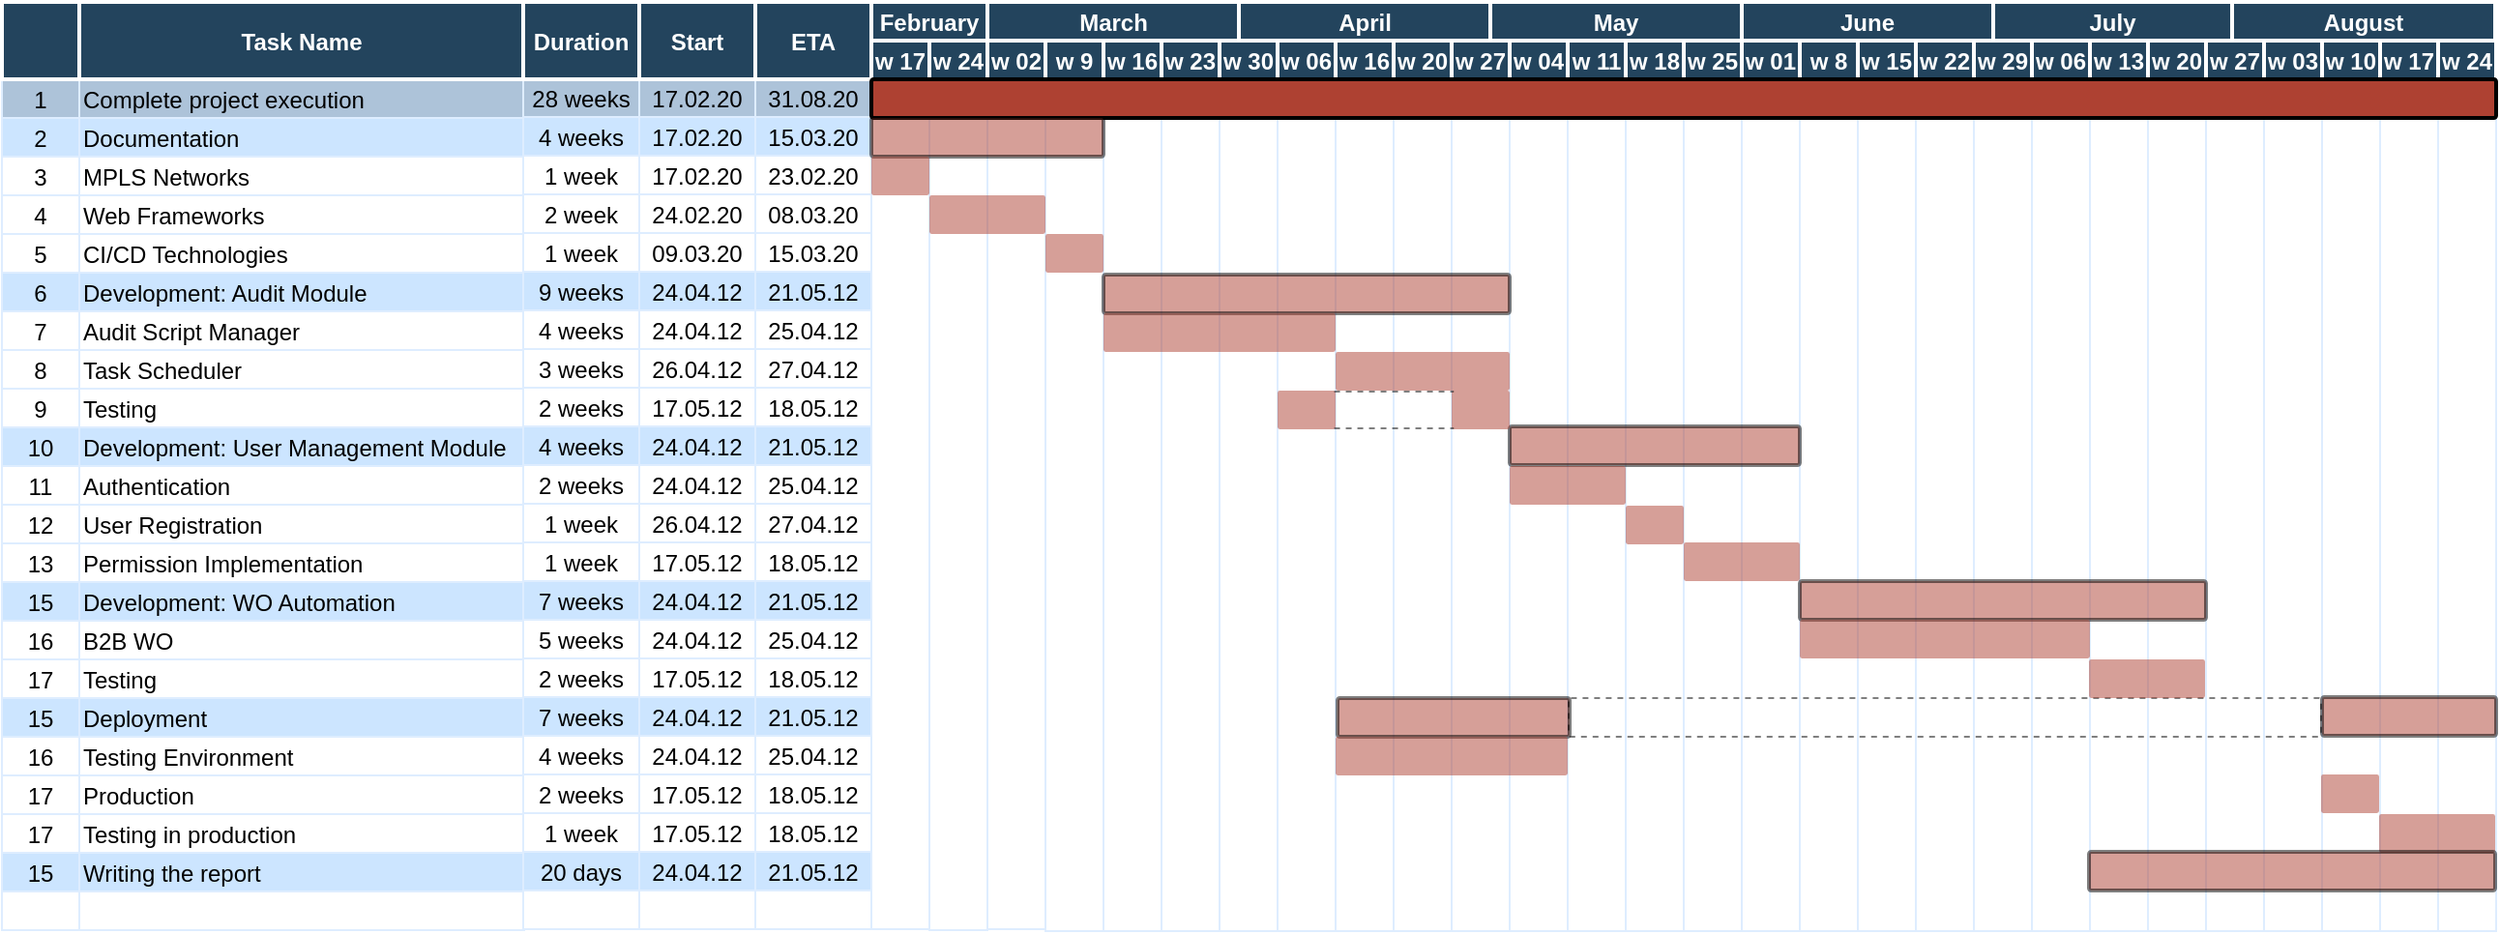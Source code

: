 <mxfile version="13.6.9" type="github">
  <diagram name="Page-1" id="8378b5f6-a2b2-b727-a746-972ab9d02e00">
    <mxGraphModel dx="2966" dy="1426" grid="1" gridSize="10" guides="1" tooltips="1" connect="0" arrows="1" fold="1" page="1" pageScale="1.5" pageWidth="1169" pageHeight="827" background="#ffffff" math="0" shadow="0">
      <root>
        <mxCell id="0" />
        <mxCell id="1" parent="0" />
        <mxCell id="rddespz064YGn290ZFb--286" value="" style="strokeColor=#DEEDFF" vertex="1" parent="1">
          <mxGeometry x="686.5" y="379" width="30" height="440.5" as="geometry" />
        </mxCell>
        <mxCell id="rddespz064YGn290ZFb--289" value="February" style="fillColor=#23445D;strokeColor=#FFFFFF;strokeWidth=2;fontColor=#FFFFFF;fontStyle=1" vertex="1" parent="1">
          <mxGeometry x="686.5" y="340" width="60" height="20" as="geometry" />
        </mxCell>
        <mxCell id="rddespz064YGn290ZFb--292" value="w 17" style="fillColor=#23445D;strokeColor=#FFFFFF;strokeWidth=2;fontColor=#FFFFFF;fontStyle=1" vertex="1" parent="1">
          <mxGeometry x="686.5" y="360" width="30" height="20" as="geometry" />
        </mxCell>
        <mxCell id="rddespz064YGn290ZFb--301" value="" style="strokeColor=#DEEDFF" vertex="1" parent="1">
          <mxGeometry x="716.5" y="379.5" width="30" height="440.5" as="geometry" />
        </mxCell>
        <mxCell id="rddespz064YGn290ZFb--302" value="w 24" style="fillColor=#23445D;strokeColor=#FFFFFF;strokeWidth=2;fontColor=#FFFFFF;fontStyle=1" vertex="1" parent="1">
          <mxGeometry x="716.5" y="360" width="30" height="20" as="geometry" />
        </mxCell>
        <mxCell id="rddespz064YGn290ZFb--303" value="" style="strokeColor=#DEEDFF" vertex="1" parent="1">
          <mxGeometry x="746.5" y="379.0" width="30" height="440.5" as="geometry" />
        </mxCell>
        <mxCell id="rddespz064YGn290ZFb--304" value="" style="strokeColor=#DEEDFF" vertex="1" parent="1">
          <mxGeometry x="776.5" y="380.0" width="30" height="440.5" as="geometry" />
        </mxCell>
        <mxCell id="rddespz064YGn290ZFb--305" value="" style="strokeColor=#DEEDFF" vertex="1" parent="1">
          <mxGeometry x="806.5" y="380.0" width="30" height="440.5" as="geometry" />
        </mxCell>
        <mxCell id="rddespz064YGn290ZFb--307" value="March" style="fillColor=#23445D;strokeColor=#FFFFFF;strokeWidth=2;fontColor=#FFFFFF;fontStyle=1" vertex="1" parent="1">
          <mxGeometry x="746.5" y="340" width="130.5" height="20" as="geometry" />
        </mxCell>
        <mxCell id="rddespz064YGn290ZFb--308" value="w 02" style="fillColor=#23445D;strokeColor=#FFFFFF;strokeWidth=2;fontColor=#FFFFFF;fontStyle=1" vertex="1" parent="1">
          <mxGeometry x="746.5" y="360.0" width="30" height="20" as="geometry" />
        </mxCell>
        <mxCell id="rddespz064YGn290ZFb--309" value="w 9" style="fillColor=#23445D;strokeColor=#FFFFFF;strokeWidth=2;fontColor=#FFFFFF;fontStyle=1" vertex="1" parent="1">
          <mxGeometry x="776.5" y="360.0" width="30" height="20" as="geometry" />
        </mxCell>
        <mxCell id="rddespz064YGn290ZFb--310" value="w 16" style="fillColor=#23445D;strokeColor=#FFFFFF;strokeWidth=2;fontColor=#FFFFFF;fontStyle=1" vertex="1" parent="1">
          <mxGeometry x="806.5" y="360.0" width="30" height="20" as="geometry" />
        </mxCell>
        <mxCell id="rddespz064YGn290ZFb--312" value="" style="strokeColor=#DEEDFF" vertex="1" parent="1">
          <mxGeometry x="836.5" y="380.0" width="30" height="440.5" as="geometry" />
        </mxCell>
        <mxCell id="rddespz064YGn290ZFb--313" value="w 23" style="fillColor=#23445D;strokeColor=#FFFFFF;strokeWidth=2;fontColor=#FFFFFF;fontStyle=1" vertex="1" parent="1">
          <mxGeometry x="836.5" y="360.0" width="30" height="20" as="geometry" />
        </mxCell>
        <mxCell id="rddespz064YGn290ZFb--314" value="" style="strokeColor=#DEEDFF" vertex="1" parent="1">
          <mxGeometry x="896.5" y="380.0" width="30" height="440.5" as="geometry" />
        </mxCell>
        <mxCell id="rddespz064YGn290ZFb--315" value="" style="strokeColor=#DEEDFF" vertex="1" parent="1">
          <mxGeometry x="926.5" y="380.0" width="30" height="440.5" as="geometry" />
        </mxCell>
        <mxCell id="rddespz064YGn290ZFb--316" value="" style="strokeColor=#DEEDFF" vertex="1" parent="1">
          <mxGeometry x="956.5" y="380.0" width="30" height="440.5" as="geometry" />
        </mxCell>
        <mxCell id="rddespz064YGn290ZFb--318" value="April" style="fillColor=#23445D;strokeColor=#FFFFFF;strokeWidth=2;fontColor=#FFFFFF;fontStyle=1" vertex="1" parent="1">
          <mxGeometry x="876.5" y="340" width="130.5" height="20" as="geometry" />
        </mxCell>
        <mxCell id="rddespz064YGn290ZFb--319" value="w 06" style="fillColor=#23445D;strokeColor=#FFFFFF;strokeWidth=2;fontColor=#FFFFFF;fontStyle=1" vertex="1" parent="1">
          <mxGeometry x="896.5" y="360" width="30" height="20" as="geometry" />
        </mxCell>
        <mxCell id="rddespz064YGn290ZFb--320" value="w 16" style="fillColor=#23445D;strokeColor=#FFFFFF;strokeWidth=2;fontColor=#FFFFFF;fontStyle=1" vertex="1" parent="1">
          <mxGeometry x="926.5" y="360" width="30" height="20" as="geometry" />
        </mxCell>
        <mxCell id="rddespz064YGn290ZFb--321" value="w 20" style="fillColor=#23445D;strokeColor=#FFFFFF;strokeWidth=2;fontColor=#FFFFFF;fontStyle=1" vertex="1" parent="1">
          <mxGeometry x="956.5" y="360" width="30" height="20" as="geometry" />
        </mxCell>
        <mxCell id="rddespz064YGn290ZFb--323" value="" style="strokeColor=#DEEDFF" vertex="1" parent="1">
          <mxGeometry x="986.5" y="380.0" width="30" height="440.5" as="geometry" />
        </mxCell>
        <mxCell id="rddespz064YGn290ZFb--324" value="w 27" style="fillColor=#23445D;strokeColor=#FFFFFF;strokeWidth=2;fontColor=#FFFFFF;fontStyle=1" vertex="1" parent="1">
          <mxGeometry x="986.5" y="360" width="30" height="20" as="geometry" />
        </mxCell>
        <mxCell id="rddespz064YGn290ZFb--325" value="" style="strokeColor=#DEEDFF" vertex="1" parent="1">
          <mxGeometry x="1016.5" y="380.0" width="30" height="440.5" as="geometry" />
        </mxCell>
        <mxCell id="rddespz064YGn290ZFb--326" value="" style="strokeColor=#DEEDFF" vertex="1" parent="1">
          <mxGeometry x="1046.5" y="380.0" width="30" height="440.5" as="geometry" />
        </mxCell>
        <mxCell id="rddespz064YGn290ZFb--327" value="" style="strokeColor=#DEEDFF" vertex="1" parent="1">
          <mxGeometry x="1076.5" y="380.0" width="30" height="440.5" as="geometry" />
        </mxCell>
        <mxCell id="rddespz064YGn290ZFb--329" value="May" style="fillColor=#23445D;strokeColor=#FFFFFF;strokeWidth=2;fontColor=#FFFFFF;fontStyle=1" vertex="1" parent="1">
          <mxGeometry x="1006.5" y="340" width="130" height="20" as="geometry" />
        </mxCell>
        <mxCell id="rddespz064YGn290ZFb--330" value="w 04" style="fillColor=#23445D;strokeColor=#FFFFFF;strokeWidth=2;fontColor=#FFFFFF;fontStyle=1" vertex="1" parent="1">
          <mxGeometry x="1016.5" y="360" width="30" height="20" as="geometry" />
        </mxCell>
        <mxCell id="rddespz064YGn290ZFb--331" value="w 11" style="fillColor=#23445D;strokeColor=#FFFFFF;strokeWidth=2;fontColor=#FFFFFF;fontStyle=1" vertex="1" parent="1">
          <mxGeometry x="1046.5" y="360" width="30" height="20" as="geometry" />
        </mxCell>
        <mxCell id="rddespz064YGn290ZFb--332" value="w 18" style="fillColor=#23445D;strokeColor=#FFFFFF;strokeWidth=2;fontColor=#FFFFFF;fontStyle=1" vertex="1" parent="1">
          <mxGeometry x="1076.5" y="360" width="30" height="20" as="geometry" />
        </mxCell>
        <mxCell id="rddespz064YGn290ZFb--334" value="" style="strokeColor=#DEEDFF" vertex="1" parent="1">
          <mxGeometry x="1106.5" y="380.0" width="30" height="440.5" as="geometry" />
        </mxCell>
        <mxCell id="rddespz064YGn290ZFb--335" value="w 25" style="fillColor=#23445D;strokeColor=#FFFFFF;strokeWidth=2;fontColor=#FFFFFF;fontStyle=1" vertex="1" parent="1">
          <mxGeometry x="1106.5" y="360" width="30" height="20" as="geometry" />
        </mxCell>
        <mxCell id="rddespz064YGn290ZFb--336" value="" style="strokeColor=#DEEDFF" vertex="1" parent="1">
          <mxGeometry x="1136.5" y="380.0" width="30" height="440.5" as="geometry" />
        </mxCell>
        <mxCell id="rddespz064YGn290ZFb--337" value="" style="strokeColor=#DEEDFF" vertex="1" parent="1">
          <mxGeometry x="1166.5" y="380.0" width="30" height="440.5" as="geometry" />
        </mxCell>
        <mxCell id="rddespz064YGn290ZFb--338" value="" style="strokeColor=#DEEDFF" vertex="1" parent="1">
          <mxGeometry x="1196.5" y="380.0" width="30" height="440.5" as="geometry" />
        </mxCell>
        <mxCell id="rddespz064YGn290ZFb--340" value="June" style="fillColor=#23445D;strokeColor=#FFFFFF;strokeWidth=2;fontColor=#FFFFFF;fontStyle=1" vertex="1" parent="1">
          <mxGeometry x="1136.5" y="340" width="130" height="20" as="geometry" />
        </mxCell>
        <mxCell id="rddespz064YGn290ZFb--341" value="w 01" style="fillColor=#23445D;strokeColor=#FFFFFF;strokeWidth=2;fontColor=#FFFFFF;fontStyle=1" vertex="1" parent="1">
          <mxGeometry x="1136.5" y="360" width="30" height="20" as="geometry" />
        </mxCell>
        <mxCell id="rddespz064YGn290ZFb--342" value="w 8" style="fillColor=#23445D;strokeColor=#FFFFFF;strokeWidth=2;fontColor=#FFFFFF;fontStyle=1" vertex="1" parent="1">
          <mxGeometry x="1166.5" y="360" width="30" height="20" as="geometry" />
        </mxCell>
        <mxCell id="rddespz064YGn290ZFb--343" value="w 15" style="fillColor=#23445D;strokeColor=#FFFFFF;strokeWidth=2;fontColor=#FFFFFF;fontStyle=1" vertex="1" parent="1">
          <mxGeometry x="1196.5" y="360" width="30" height="20" as="geometry" />
        </mxCell>
        <mxCell id="rddespz064YGn290ZFb--345" value="" style="strokeColor=#DEEDFF" vertex="1" parent="1">
          <mxGeometry x="1226.5" y="380.0" width="30" height="440.5" as="geometry" />
        </mxCell>
        <mxCell id="rddespz064YGn290ZFb--346" value="w 22" style="fillColor=#23445D;strokeColor=#FFFFFF;strokeWidth=2;fontColor=#FFFFFF;fontStyle=1" vertex="1" parent="1">
          <mxGeometry x="1226.5" y="360" width="30" height="20" as="geometry" />
        </mxCell>
        <mxCell id="rddespz064YGn290ZFb--347" value="" style="strokeColor=#DEEDFF" vertex="1" parent="1">
          <mxGeometry x="1286.5" y="380.0" width="30" height="440.5" as="geometry" />
        </mxCell>
        <mxCell id="rddespz064YGn290ZFb--348" value="" style="strokeColor=#DEEDFF" vertex="1" parent="1">
          <mxGeometry x="1316.5" y="380.0" width="30" height="440.5" as="geometry" />
        </mxCell>
        <mxCell id="rddespz064YGn290ZFb--349" value="" style="strokeColor=#DEEDFF" vertex="1" parent="1">
          <mxGeometry x="1346.5" y="380.0" width="30" height="440.5" as="geometry" />
        </mxCell>
        <mxCell id="rddespz064YGn290ZFb--351" value="July" style="fillColor=#23445D;strokeColor=#FFFFFF;strokeWidth=2;fontColor=#FFFFFF;fontStyle=1" vertex="1" parent="1">
          <mxGeometry x="1266.5" y="340" width="123.5" height="20" as="geometry" />
        </mxCell>
        <mxCell id="rddespz064YGn290ZFb--352" value="w 06" style="fillColor=#23445D;strokeColor=#FFFFFF;strokeWidth=2;fontColor=#FFFFFF;fontStyle=1" vertex="1" parent="1">
          <mxGeometry x="1286.5" y="360" width="30" height="20" as="geometry" />
        </mxCell>
        <mxCell id="rddespz064YGn290ZFb--353" value="w 13" style="fillColor=#23445D;strokeColor=#FFFFFF;strokeWidth=2;fontColor=#FFFFFF;fontStyle=1" vertex="1" parent="1">
          <mxGeometry x="1316.5" y="360" width="30" height="20" as="geometry" />
        </mxCell>
        <mxCell id="rddespz064YGn290ZFb--354" value="w 20" style="fillColor=#23445D;strokeColor=#FFFFFF;strokeWidth=2;fontColor=#FFFFFF;fontStyle=1" vertex="1" parent="1">
          <mxGeometry x="1346.5" y="360" width="30" height="20" as="geometry" />
        </mxCell>
        <mxCell id="rddespz064YGn290ZFb--356" value="" style="strokeColor=#DEEDFF" vertex="1" parent="1">
          <mxGeometry x="1376.5" y="380.0" width="30" height="440.5" as="geometry" />
        </mxCell>
        <mxCell id="rddespz064YGn290ZFb--357" value="w 27" style="fillColor=#23445D;strokeColor=#FFFFFF;strokeWidth=2;fontColor=#FFFFFF;fontStyle=1" vertex="1" parent="1">
          <mxGeometry x="1376.5" y="360" width="30" height="20" as="geometry" />
        </mxCell>
        <mxCell id="rddespz064YGn290ZFb--360" value="" style="strokeColor=#DEEDFF" vertex="1" parent="1">
          <mxGeometry x="1406.5" y="380.0" width="30" height="440.5" as="geometry" />
        </mxCell>
        <mxCell id="rddespz064YGn290ZFb--361" value="" style="strokeColor=#DEEDFF" vertex="1" parent="1">
          <mxGeometry x="1436.5" y="380.0" width="30" height="440.5" as="geometry" />
        </mxCell>
        <mxCell id="rddespz064YGn290ZFb--362" value="" style="strokeColor=#DEEDFF" vertex="1" parent="1">
          <mxGeometry x="1466.5" y="380.0" width="30" height="440.5" as="geometry" />
        </mxCell>
        <mxCell id="rddespz064YGn290ZFb--364" value="August" style="fillColor=#23445D;strokeColor=#FFFFFF;strokeWidth=2;fontColor=#FFFFFF;fontStyle=1" vertex="1" parent="1">
          <mxGeometry x="1390" y="340" width="136" height="20" as="geometry" />
        </mxCell>
        <mxCell id="rddespz064YGn290ZFb--365" value="w 03" style="fillColor=#23445D;strokeColor=#FFFFFF;strokeWidth=2;fontColor=#FFFFFF;fontStyle=1" vertex="1" parent="1">
          <mxGeometry x="1406.5" y="360.0" width="30" height="20" as="geometry" />
        </mxCell>
        <mxCell id="rddespz064YGn290ZFb--366" value="w 10" style="fillColor=#23445D;strokeColor=#FFFFFF;strokeWidth=2;fontColor=#FFFFFF;fontStyle=1" vertex="1" parent="1">
          <mxGeometry x="1436.5" y="360.0" width="30" height="20" as="geometry" />
        </mxCell>
        <mxCell id="rddespz064YGn290ZFb--367" value="w 17" style="fillColor=#23445D;strokeColor=#FFFFFF;strokeWidth=2;fontColor=#FFFFFF;fontStyle=1" vertex="1" parent="1">
          <mxGeometry x="1466.5" y="360.0" width="30" height="20" as="geometry" />
        </mxCell>
        <mxCell id="rddespz064YGn290ZFb--369" value="" style="strokeColor=#DEEDFF" vertex="1" parent="1">
          <mxGeometry x="1496.5" y="380.0" width="30" height="440.5" as="geometry" />
        </mxCell>
        <mxCell id="rddespz064YGn290ZFb--370" value="w 24" style="fillColor=#23445D;strokeColor=#FFFFFF;strokeWidth=2;fontColor=#FFFFFF;fontStyle=1" vertex="1" parent="1">
          <mxGeometry x="1496.5" y="360.0" width="30" height="20" as="geometry" />
        </mxCell>
        <mxCell id="rddespz064YGn290ZFb--371" value="" style="strokeColor=#DEEDFF" vertex="1" parent="1">
          <mxGeometry x="1256.5" y="380.0" width="30" height="440.5" as="geometry" />
        </mxCell>
        <mxCell id="rddespz064YGn290ZFb--372" value="w 29" style="fillColor=#23445D;strokeColor=#FFFFFF;strokeWidth=2;fontColor=#FFFFFF;fontStyle=1" vertex="1" parent="1">
          <mxGeometry x="1256.5" y="360" width="30" height="20" as="geometry" />
        </mxCell>
        <mxCell id="rddespz064YGn290ZFb--383" value="" style="strokeColor=#DEEDFF" vertex="1" parent="1">
          <mxGeometry x="866.5" y="380.0" width="30" height="440.5" as="geometry" />
        </mxCell>
        <mxCell id="rddespz064YGn290ZFb--384" value="w 30" style="fillColor=#23445D;strokeColor=#FFFFFF;strokeWidth=2;fontColor=#FFFFFF;fontStyle=1" vertex="1" parent="1">
          <mxGeometry x="866.5" y="360" width="30" height="20" as="geometry" />
        </mxCell>
        <mxCell id="rddespz064YGn290ZFb--662" value="1" style="strokeColor=#DEEDFF;fillColor=#ADC3D9" vertex="1" parent="1">
          <mxGeometry x="237" y="380" width="40" height="20" as="geometry" />
        </mxCell>
        <mxCell id="rddespz064YGn290ZFb--663" value="Complete project execution" style="align=left;strokeColor=#DEEDFF;fillColor=#ADC3D9" vertex="1" parent="1">
          <mxGeometry x="277" y="380" width="230" height="20" as="geometry" />
        </mxCell>
        <mxCell id="rddespz064YGn290ZFb--664" value="28 weeks" style="strokeColor=#DEEDFF;fillColor=#ADC3D9" vertex="1" parent="1">
          <mxGeometry x="506.5" y="379.5" width="60" height="20" as="geometry" />
        </mxCell>
        <mxCell id="rddespz064YGn290ZFb--665" value="17.02.20" style="strokeColor=#DEEDFF;fillColor=#ADC3D9" vertex="1" parent="1">
          <mxGeometry x="566.5" y="379.5" width="60" height="20" as="geometry" />
        </mxCell>
        <mxCell id="rddespz064YGn290ZFb--666" value="31.08.20" style="strokeColor=#DEEDFF;fillColor=#ADC3D9" vertex="1" parent="1">
          <mxGeometry x="626.5" y="379.5" width="60" height="20" as="geometry" />
        </mxCell>
        <mxCell id="rddespz064YGn290ZFb--667" value="2" style="strokeColor=#DEEDFF;fillColor=#CCE5FF" vertex="1" parent="1">
          <mxGeometry x="237.0" y="400" width="40" height="20" as="geometry" />
        </mxCell>
        <mxCell id="rddespz064YGn290ZFb--668" value="Documentation" style="align=left;strokeColor=#DEEDFF;fillColor=#CCE5FF" vertex="1" parent="1">
          <mxGeometry x="277.0" y="400" width="230" height="20" as="geometry" />
        </mxCell>
        <mxCell id="rddespz064YGn290ZFb--669" value="4 weeks" style="strokeColor=#DEEDFF;fillColor=#CCE5FF" vertex="1" parent="1">
          <mxGeometry x="506.5" y="399.5" width="60" height="20" as="geometry" />
        </mxCell>
        <mxCell id="rddespz064YGn290ZFb--670" value="17.02.20" style="strokeColor=#DEEDFF;fillColor=#CCE5FF" vertex="1" parent="1">
          <mxGeometry x="566.5" y="399.5" width="60" height="20" as="geometry" />
        </mxCell>
        <mxCell id="rddespz064YGn290ZFb--671" value="15.03.20" style="strokeColor=#DEEDFF;fillColor=#CCE5FF" vertex="1" parent="1">
          <mxGeometry x="626.5" y="399.5" width="60" height="20" as="geometry" />
        </mxCell>
        <mxCell id="rddespz064YGn290ZFb--672" value="3" style="strokeColor=#DEEDFF" vertex="1" parent="1">
          <mxGeometry x="237.0" y="420.0" width="40" height="20" as="geometry" />
        </mxCell>
        <mxCell id="rddespz064YGn290ZFb--673" value="MPLS Networks" style="align=left;strokeColor=#DEEDFF" vertex="1" parent="1">
          <mxGeometry x="277.0" y="420.0" width="230" height="20.0" as="geometry" />
        </mxCell>
        <mxCell id="rddespz064YGn290ZFb--674" value="1 week" style="strokeColor=#DEEDFF" vertex="1" parent="1">
          <mxGeometry x="506.5" y="419.5" width="60" height="20" as="geometry" />
        </mxCell>
        <mxCell id="rddespz064YGn290ZFb--675" value="17.02.20" style="strokeColor=#DEEDFF" vertex="1" parent="1">
          <mxGeometry x="566.5" y="419.5" width="60" height="20" as="geometry" />
        </mxCell>
        <mxCell id="rddespz064YGn290ZFb--676" value="23.02.20" style="strokeColor=#DEEDFF" vertex="1" parent="1">
          <mxGeometry x="626.5" y="419.5" width="60" height="20" as="geometry" />
        </mxCell>
        <mxCell id="rddespz064YGn290ZFb--677" value="4" style="strokeColor=#DEEDFF" vertex="1" parent="1">
          <mxGeometry x="237" y="440.0" width="40" height="20" as="geometry" />
        </mxCell>
        <mxCell id="rddespz064YGn290ZFb--678" value="Web Frameworks" style="align=left;strokeColor=#DEEDFF" vertex="1" parent="1">
          <mxGeometry x="277" y="440.0" width="230" height="20" as="geometry" />
        </mxCell>
        <mxCell id="rddespz064YGn290ZFb--679" value="2 week" style="strokeColor=#DEEDFF" vertex="1" parent="1">
          <mxGeometry x="506.5" y="439.5" width="60" height="20" as="geometry" />
        </mxCell>
        <mxCell id="rddespz064YGn290ZFb--680" value="24.02.20" style="strokeColor=#DEEDFF" vertex="1" parent="1">
          <mxGeometry x="566.5" y="439.5" width="60" height="20" as="geometry" />
        </mxCell>
        <mxCell id="rddespz064YGn290ZFb--681" value="08.03.20" style="strokeColor=#DEEDFF" vertex="1" parent="1">
          <mxGeometry x="626.5" y="439.5" width="60" height="20" as="geometry" />
        </mxCell>
        <mxCell id="rddespz064YGn290ZFb--682" value="5" style="strokeColor=#DEEDFF" vertex="1" parent="1">
          <mxGeometry x="237.0" y="460.0" width="40" height="20" as="geometry" />
        </mxCell>
        <mxCell id="rddespz064YGn290ZFb--683" value="CI/CD Technologies" style="align=left;strokeColor=#DEEDFF" vertex="1" parent="1">
          <mxGeometry x="277.0" y="460.0" width="230" height="20" as="geometry" />
        </mxCell>
        <mxCell id="rddespz064YGn290ZFb--684" value="1 week" style="strokeColor=#DEEDFF" vertex="1" parent="1">
          <mxGeometry x="506.5" y="459.5" width="60" height="20" as="geometry" />
        </mxCell>
        <mxCell id="rddespz064YGn290ZFb--685" value="09.03.20" style="strokeColor=#DEEDFF" vertex="1" parent="1">
          <mxGeometry x="566.5" y="459.5" width="60" height="20" as="geometry" />
        </mxCell>
        <mxCell id="rddespz064YGn290ZFb--686" value="15.03.20" style="strokeColor=#DEEDFF" vertex="1" parent="1">
          <mxGeometry x="626.5" y="459.5" width="60" height="20" as="geometry" />
        </mxCell>
        <mxCell id="rddespz064YGn290ZFb--792" value="Task Name" style="fillColor=#23445D;strokeColor=#FFFFFF;strokeWidth=2;fontColor=#FFFFFF;fontStyle=1" vertex="1" parent="1">
          <mxGeometry x="277" y="340" width="230" height="40" as="geometry" />
        </mxCell>
        <mxCell id="rddespz064YGn290ZFb--793" value="" style="fillColor=#23445D;strokeColor=#FFFFFF;strokeWidth=2;fontColor=#FFFFFF;fontStyle=1" vertex="1" parent="1">
          <mxGeometry x="237" y="340" width="40" height="40" as="geometry" />
        </mxCell>
        <mxCell id="rddespz064YGn290ZFb--794" value="Duration" style="fillColor=#23445D;strokeColor=#FFFFFF;strokeWidth=2;fontColor=#FFFFFF;fontStyle=1" vertex="1" parent="1">
          <mxGeometry x="506.5" y="340" width="60" height="40.0" as="geometry" />
        </mxCell>
        <mxCell id="rddespz064YGn290ZFb--795" value="Start" style="fillColor=#23445D;strokeColor=#FFFFFF;strokeWidth=2;fontColor=#FFFFFF;fontStyle=1" vertex="1" parent="1">
          <mxGeometry x="566.5" y="340" width="60" height="40.0" as="geometry" />
        </mxCell>
        <mxCell id="rddespz064YGn290ZFb--796" value="ETA" style="fillColor=#23445D;strokeColor=#FFFFFF;strokeWidth=2;fontColor=#FFFFFF;fontStyle=1" vertex="1" parent="1">
          <mxGeometry x="626.5" y="340" width="60" height="40.0" as="geometry" />
        </mxCell>
        <mxCell id="rddespz064YGn290ZFb--797" value="6" style="strokeColor=#DEEDFF;fillColor=#CCE5FF" vertex="1" parent="1">
          <mxGeometry x="237.0" y="480.0" width="40" height="20" as="geometry" />
        </mxCell>
        <mxCell id="rddespz064YGn290ZFb--798" value="Development: Audit Module" style="align=left;strokeColor=#DEEDFF;fillColor=#CCE5FF" vertex="1" parent="1">
          <mxGeometry x="277.0" y="480.0" width="230" height="20.0" as="geometry" />
        </mxCell>
        <mxCell id="rddespz064YGn290ZFb--799" value="9 weeks" style="strokeColor=#DEEDFF;fillColor=#CCE5FF" vertex="1" parent="1">
          <mxGeometry x="506.5" y="479.5" width="60" height="20" as="geometry" />
        </mxCell>
        <mxCell id="rddespz064YGn290ZFb--800" value="24.04.12" style="strokeColor=#DEEDFF;fillColor=#CCE5FF" vertex="1" parent="1">
          <mxGeometry x="566.5" y="479.5" width="60" height="20" as="geometry" />
        </mxCell>
        <mxCell id="rddespz064YGn290ZFb--801" value="21.05.12" style="strokeColor=#DEEDFF;fillColor=#CCE5FF" vertex="1" parent="1">
          <mxGeometry x="626.5" y="479.5" width="60" height="20" as="geometry" />
        </mxCell>
        <mxCell id="rddespz064YGn290ZFb--802" value="7" style="strokeColor=#DEEDFF" vertex="1" parent="1">
          <mxGeometry x="237.0" y="500.0" width="40" height="20" as="geometry" />
        </mxCell>
        <mxCell id="rddespz064YGn290ZFb--803" value="Audit Script Manager" style="align=left;strokeColor=#DEEDFF" vertex="1" parent="1">
          <mxGeometry x="277.0" y="500.0" width="230" height="20" as="geometry" />
        </mxCell>
        <mxCell id="rddespz064YGn290ZFb--804" value="4 weeks" style="strokeColor=#DEEDFF" vertex="1" parent="1">
          <mxGeometry x="506.5" y="499.5" width="60" height="20" as="geometry" />
        </mxCell>
        <mxCell id="rddespz064YGn290ZFb--805" value="24.04.12" style="strokeColor=#DEEDFF" vertex="1" parent="1">
          <mxGeometry x="566.5" y="499.5" width="60" height="20" as="geometry" />
        </mxCell>
        <mxCell id="rddespz064YGn290ZFb--806" value="25.04.12" style="strokeColor=#DEEDFF" vertex="1" parent="1">
          <mxGeometry x="626.5" y="499.5" width="60" height="20" as="geometry" />
        </mxCell>
        <mxCell id="rddespz064YGn290ZFb--807" value="8" style="strokeColor=#DEEDFF" vertex="1" parent="1">
          <mxGeometry x="237.0" y="520.0" width="40" height="20" as="geometry" />
        </mxCell>
        <mxCell id="rddespz064YGn290ZFb--808" value="Task Scheduler" style="align=left;strokeColor=#DEEDFF" vertex="1" parent="1">
          <mxGeometry x="277.0" y="520.0" width="230" height="20" as="geometry" />
        </mxCell>
        <mxCell id="rddespz064YGn290ZFb--809" value="3 weeks" style="strokeColor=#DEEDFF" vertex="1" parent="1">
          <mxGeometry x="506.5" y="519.5" width="60" height="20" as="geometry" />
        </mxCell>
        <mxCell id="rddespz064YGn290ZFb--810" value="26.04.12" style="strokeColor=#DEEDFF" vertex="1" parent="1">
          <mxGeometry x="566.5" y="519.5" width="60" height="20" as="geometry" />
        </mxCell>
        <mxCell id="rddespz064YGn290ZFb--811" value="27.04.12" style="strokeColor=#DEEDFF" vertex="1" parent="1">
          <mxGeometry x="626.5" y="519.5" width="60" height="20" as="geometry" />
        </mxCell>
        <mxCell id="rddespz064YGn290ZFb--822" value="9" style="strokeColor=#DEEDFF" vertex="1" parent="1">
          <mxGeometry x="237.0" y="540.0" width="40" height="20" as="geometry" />
        </mxCell>
        <mxCell id="rddespz064YGn290ZFb--823" value="Testing" style="align=left;strokeColor=#DEEDFF" vertex="1" parent="1">
          <mxGeometry x="277.0" y="540.0" width="230" height="20" as="geometry" />
        </mxCell>
        <mxCell id="rddespz064YGn290ZFb--824" value="2 weeks" style="strokeColor=#DEEDFF" vertex="1" parent="1">
          <mxGeometry x="506.5" y="539.5" width="60" height="20" as="geometry" />
        </mxCell>
        <mxCell id="rddespz064YGn290ZFb--825" value="17.05.12" style="strokeColor=#DEEDFF" vertex="1" parent="1">
          <mxGeometry x="566.5" y="539.5" width="60" height="20" as="geometry" />
        </mxCell>
        <mxCell id="rddespz064YGn290ZFb--826" value="18.05.12" style="strokeColor=#DEEDFF" vertex="1" parent="1">
          <mxGeometry x="626.5" y="539.5" width="60" height="20" as="geometry" />
        </mxCell>
        <mxCell id="rddespz064YGn290ZFb--852" value="10" style="strokeColor=#DEEDFF;fillColor=#CCE5FF" vertex="1" parent="1">
          <mxGeometry x="237.0" y="560.0" width="40" height="20" as="geometry" />
        </mxCell>
        <mxCell id="rddespz064YGn290ZFb--853" value="Development: User Management Module" style="align=left;strokeColor=#DEEDFF;fillColor=#CCE5FF" vertex="1" parent="1">
          <mxGeometry x="277.0" y="560.0" width="230" height="20.0" as="geometry" />
        </mxCell>
        <mxCell id="rddespz064YGn290ZFb--854" value="4 weeks" style="strokeColor=#DEEDFF;fillColor=#CCE5FF" vertex="1" parent="1">
          <mxGeometry x="506.5" y="559.5" width="60" height="20" as="geometry" />
        </mxCell>
        <mxCell id="rddespz064YGn290ZFb--855" value="24.04.12" style="strokeColor=#DEEDFF;fillColor=#CCE5FF" vertex="1" parent="1">
          <mxGeometry x="566.5" y="559.5" width="60" height="20" as="geometry" />
        </mxCell>
        <mxCell id="rddespz064YGn290ZFb--856" value="21.05.12" style="strokeColor=#DEEDFF;fillColor=#CCE5FF" vertex="1" parent="1">
          <mxGeometry x="626.5" y="559.5" width="60" height="20" as="geometry" />
        </mxCell>
        <mxCell id="rddespz064YGn290ZFb--857" value="11" style="strokeColor=#DEEDFF" vertex="1" parent="1">
          <mxGeometry x="237.0" y="580.0" width="40" height="20" as="geometry" />
        </mxCell>
        <mxCell id="rddespz064YGn290ZFb--858" value="Authentication" style="align=left;strokeColor=#DEEDFF" vertex="1" parent="1">
          <mxGeometry x="277.0" y="580.0" width="230" height="20" as="geometry" />
        </mxCell>
        <mxCell id="rddespz064YGn290ZFb--859" value="2 weeks" style="strokeColor=#DEEDFF" vertex="1" parent="1">
          <mxGeometry x="506.5" y="579.5" width="60" height="20" as="geometry" />
        </mxCell>
        <mxCell id="rddespz064YGn290ZFb--860" value="24.04.12" style="strokeColor=#DEEDFF" vertex="1" parent="1">
          <mxGeometry x="566.5" y="579.5" width="60" height="20" as="geometry" />
        </mxCell>
        <mxCell id="rddespz064YGn290ZFb--861" value="25.04.12" style="strokeColor=#DEEDFF" vertex="1" parent="1">
          <mxGeometry x="626.5" y="579.5" width="60" height="20" as="geometry" />
        </mxCell>
        <mxCell id="rddespz064YGn290ZFb--862" value="12" style="strokeColor=#DEEDFF" vertex="1" parent="1">
          <mxGeometry x="237.0" y="600.0" width="40" height="20" as="geometry" />
        </mxCell>
        <mxCell id="rddespz064YGn290ZFb--863" value="User Registration" style="align=left;strokeColor=#DEEDFF" vertex="1" parent="1">
          <mxGeometry x="277.0" y="600.0" width="230" height="20" as="geometry" />
        </mxCell>
        <mxCell id="rddespz064YGn290ZFb--864" value="1 week" style="strokeColor=#DEEDFF" vertex="1" parent="1">
          <mxGeometry x="506.5" y="599.5" width="60" height="20" as="geometry" />
        </mxCell>
        <mxCell id="rddespz064YGn290ZFb--865" value="26.04.12" style="strokeColor=#DEEDFF" vertex="1" parent="1">
          <mxGeometry x="566.5" y="599.5" width="60" height="20" as="geometry" />
        </mxCell>
        <mxCell id="rddespz064YGn290ZFb--866" value="27.04.12" style="strokeColor=#DEEDFF" vertex="1" parent="1">
          <mxGeometry x="626.5" y="599.5" width="60" height="20" as="geometry" />
        </mxCell>
        <mxCell id="rddespz064YGn290ZFb--867" value="13" style="strokeColor=#DEEDFF" vertex="1" parent="1">
          <mxGeometry x="237.0" y="620.0" width="40" height="20" as="geometry" />
        </mxCell>
        <mxCell id="rddespz064YGn290ZFb--868" value="Permission Implementation" style="align=left;strokeColor=#DEEDFF" vertex="1" parent="1">
          <mxGeometry x="277.0" y="620.0" width="230" height="20" as="geometry" />
        </mxCell>
        <mxCell id="rddespz064YGn290ZFb--869" value="1 week" style="strokeColor=#DEEDFF" vertex="1" parent="1">
          <mxGeometry x="506.5" y="619.5" width="60" height="20" as="geometry" />
        </mxCell>
        <mxCell id="rddespz064YGn290ZFb--870" value="17.05.12" style="strokeColor=#DEEDFF" vertex="1" parent="1">
          <mxGeometry x="566.5" y="619.5" width="60" height="20" as="geometry" />
        </mxCell>
        <mxCell id="rddespz064YGn290ZFb--871" value="18.05.12" style="strokeColor=#DEEDFF" vertex="1" parent="1">
          <mxGeometry x="626.5" y="619.5" width="60" height="20" as="geometry" />
        </mxCell>
        <mxCell id="rddespz064YGn290ZFb--897" value="15" style="strokeColor=#DEEDFF;fillColor=#CCE5FF" vertex="1" parent="1">
          <mxGeometry x="237.0" y="640.0" width="40" height="20" as="geometry" />
        </mxCell>
        <mxCell id="rddespz064YGn290ZFb--898" value="Development: WO Automation" style="align=left;strokeColor=#DEEDFF;fillColor=#CCE5FF" vertex="1" parent="1">
          <mxGeometry x="277.0" y="640.0" width="230" height="20.0" as="geometry" />
        </mxCell>
        <mxCell id="rddespz064YGn290ZFb--899" value="7 weeks" style="strokeColor=#DEEDFF;fillColor=#CCE5FF" vertex="1" parent="1">
          <mxGeometry x="506.5" y="639.5" width="60" height="20" as="geometry" />
        </mxCell>
        <mxCell id="rddespz064YGn290ZFb--900" value="24.04.12" style="strokeColor=#DEEDFF;fillColor=#CCE5FF" vertex="1" parent="1">
          <mxGeometry x="566.5" y="639.5" width="60" height="20" as="geometry" />
        </mxCell>
        <mxCell id="rddespz064YGn290ZFb--901" value="21.05.12" style="strokeColor=#DEEDFF;fillColor=#CCE5FF" vertex="1" parent="1">
          <mxGeometry x="626.5" y="639.5" width="60" height="20" as="geometry" />
        </mxCell>
        <mxCell id="rddespz064YGn290ZFb--902" value="16" style="strokeColor=#DEEDFF" vertex="1" parent="1">
          <mxGeometry x="237.0" y="660.0" width="40" height="20" as="geometry" />
        </mxCell>
        <mxCell id="rddespz064YGn290ZFb--903" value="B2B WO" style="align=left;strokeColor=#DEEDFF" vertex="1" parent="1">
          <mxGeometry x="277.0" y="660.0" width="230" height="20" as="geometry" />
        </mxCell>
        <mxCell id="rddespz064YGn290ZFb--904" value="5 weeks" style="strokeColor=#DEEDFF" vertex="1" parent="1">
          <mxGeometry x="506.5" y="659.5" width="60" height="20" as="geometry" />
        </mxCell>
        <mxCell id="rddespz064YGn290ZFb--905" value="24.04.12" style="strokeColor=#DEEDFF" vertex="1" parent="1">
          <mxGeometry x="566.5" y="659.5" width="60" height="20" as="geometry" />
        </mxCell>
        <mxCell id="rddespz064YGn290ZFb--906" value="25.04.12" style="strokeColor=#DEEDFF" vertex="1" parent="1">
          <mxGeometry x="626.5" y="659.5" width="60" height="20" as="geometry" />
        </mxCell>
        <mxCell id="rddespz064YGn290ZFb--912" value="17" style="strokeColor=#DEEDFF" vertex="1" parent="1">
          <mxGeometry x="237.0" y="680.0" width="40" height="20" as="geometry" />
        </mxCell>
        <mxCell id="rddespz064YGn290ZFb--913" value="Testing" style="align=left;strokeColor=#DEEDFF" vertex="1" parent="1">
          <mxGeometry x="277.0" y="680.0" width="230" height="20" as="geometry" />
        </mxCell>
        <mxCell id="rddespz064YGn290ZFb--914" value="2 weeks" style="strokeColor=#DEEDFF" vertex="1" parent="1">
          <mxGeometry x="506.5" y="679.5" width="60" height="20" as="geometry" />
        </mxCell>
        <mxCell id="rddespz064YGn290ZFb--915" value="17.05.12" style="strokeColor=#DEEDFF" vertex="1" parent="1">
          <mxGeometry x="566.5" y="679.5" width="60" height="20" as="geometry" />
        </mxCell>
        <mxCell id="rddespz064YGn290ZFb--916" value="18.05.12" style="strokeColor=#DEEDFF" vertex="1" parent="1">
          <mxGeometry x="626.5" y="679.5" width="60" height="20" as="geometry" />
        </mxCell>
        <mxCell id="rddespz064YGn290ZFb--919" value="15" style="strokeColor=#DEEDFF;fillColor=#CCE5FF" vertex="1" parent="1">
          <mxGeometry x="237.0" y="700.0" width="40" height="20" as="geometry" />
        </mxCell>
        <mxCell id="rddespz064YGn290ZFb--920" value="Deployment" style="align=left;strokeColor=#DEEDFF;fillColor=#CCE5FF" vertex="1" parent="1">
          <mxGeometry x="277.0" y="700.0" width="230" height="20.0" as="geometry" />
        </mxCell>
        <mxCell id="rddespz064YGn290ZFb--921" value="7 weeks" style="strokeColor=#DEEDFF;fillColor=#CCE5FF" vertex="1" parent="1">
          <mxGeometry x="506.5" y="699.5" width="60" height="20" as="geometry" />
        </mxCell>
        <mxCell id="rddespz064YGn290ZFb--922" value="24.04.12" style="strokeColor=#DEEDFF;fillColor=#CCE5FF" vertex="1" parent="1">
          <mxGeometry x="566.5" y="699.5" width="60" height="20" as="geometry" />
        </mxCell>
        <mxCell id="rddespz064YGn290ZFb--923" value="21.05.12" style="strokeColor=#DEEDFF;fillColor=#CCE5FF" vertex="1" parent="1">
          <mxGeometry x="626.5" y="699.5" width="60" height="20" as="geometry" />
        </mxCell>
        <mxCell id="rddespz064YGn290ZFb--924" value="16" style="strokeColor=#DEEDFF" vertex="1" parent="1">
          <mxGeometry x="237.0" y="720.0" width="40" height="20" as="geometry" />
        </mxCell>
        <mxCell id="rddespz064YGn290ZFb--925" value="Testing Environment" style="align=left;strokeColor=#DEEDFF" vertex="1" parent="1">
          <mxGeometry x="277.0" y="720.0" width="230" height="20" as="geometry" />
        </mxCell>
        <mxCell id="rddespz064YGn290ZFb--926" value="4 weeks" style="strokeColor=#DEEDFF" vertex="1" parent="1">
          <mxGeometry x="506.5" y="719.5" width="60" height="20" as="geometry" />
        </mxCell>
        <mxCell id="rddespz064YGn290ZFb--927" value="24.04.12" style="strokeColor=#DEEDFF" vertex="1" parent="1">
          <mxGeometry x="566.5" y="719.5" width="60" height="20" as="geometry" />
        </mxCell>
        <mxCell id="rddespz064YGn290ZFb--928" value="25.04.12" style="strokeColor=#DEEDFF" vertex="1" parent="1">
          <mxGeometry x="626.5" y="719.5" width="60" height="20" as="geometry" />
        </mxCell>
        <mxCell id="rddespz064YGn290ZFb--929" value="17" style="strokeColor=#DEEDFF" vertex="1" parent="1">
          <mxGeometry x="237.0" y="740.0" width="40" height="20" as="geometry" />
        </mxCell>
        <mxCell id="rddespz064YGn290ZFb--930" value="Production " style="align=left;strokeColor=#DEEDFF" vertex="1" parent="1">
          <mxGeometry x="277.0" y="740.0" width="230" height="20" as="geometry" />
        </mxCell>
        <mxCell id="rddespz064YGn290ZFb--931" value="2 weeks" style="strokeColor=#DEEDFF" vertex="1" parent="1">
          <mxGeometry x="506.5" y="739.5" width="60" height="20" as="geometry" />
        </mxCell>
        <mxCell id="rddespz064YGn290ZFb--932" value="17.05.12" style="strokeColor=#DEEDFF" vertex="1" parent="1">
          <mxGeometry x="566.5" y="739.5" width="60" height="20" as="geometry" />
        </mxCell>
        <mxCell id="rddespz064YGn290ZFb--933" value="18.05.12" style="strokeColor=#DEEDFF" vertex="1" parent="1">
          <mxGeometry x="626.5" y="739.5" width="60" height="20" as="geometry" />
        </mxCell>
        <mxCell id="rddespz064YGn290ZFb--934" value="" style="shape=mxgraph.flowchart.process;fillColor=#AE4132;strokeColor=#000000;strokeWidth=2;opacity=100" vertex="1" parent="1">
          <mxGeometry x="686.5" y="380" width="840" height="20" as="geometry" />
        </mxCell>
        <mxCell id="rddespz064YGn290ZFb--935" value="" style="shape=mxgraph.flowchart.process;fillColor=#AE4132;strokeColor=#000000;strokeWidth=2;opacity=50" vertex="1" parent="1">
          <mxGeometry x="686.5" y="400" width="120" height="20" as="geometry" />
        </mxCell>
        <mxCell id="rddespz064YGn290ZFb--936" value="" style="shape=mxgraph.flowchart.process;fillColor=#AE4132;strokeWidth=2;opacity=50;strokeColor=none;" vertex="1" parent="1">
          <mxGeometry x="686.5" y="420" width="30" height="20" as="geometry" />
        </mxCell>
        <mxCell id="rddespz064YGn290ZFb--937" value="" style="shape=mxgraph.flowchart.process;fillColor=#AE4132;strokeWidth=2;opacity=50;strokeColor=none;" vertex="1" parent="1">
          <mxGeometry x="716.5" y="440" width="60" height="20" as="geometry" />
        </mxCell>
        <mxCell id="rddespz064YGn290ZFb--938" value="" style="shape=mxgraph.flowchart.process;fillColor=#AE4132;strokeWidth=2;opacity=50;strokeColor=none;" vertex="1" parent="1">
          <mxGeometry x="776.5" y="460" width="30" height="20" as="geometry" />
        </mxCell>
        <mxCell id="rddespz064YGn290ZFb--940" value="" style="shape=mxgraph.flowchart.process;fillColor=#AE4132;strokeColor=#000000;strokeWidth=2;opacity=50" vertex="1" parent="1">
          <mxGeometry x="806.5" y="481" width="210" height="20" as="geometry" />
        </mxCell>
        <mxCell id="rddespz064YGn290ZFb--941" value="" style="shape=mxgraph.flowchart.process;fillColor=#AE4132;strokeColor=#000000;strokeWidth=2;opacity=50" vertex="1" parent="1">
          <mxGeometry x="1016.5" y="559.5" width="150" height="20" as="geometry" />
        </mxCell>
        <mxCell id="rddespz064YGn290ZFb--942" value="" style="shape=mxgraph.flowchart.process;fillColor=#AE4132;strokeColor=#000000;strokeWidth=2;opacity=50" vertex="1" parent="1">
          <mxGeometry x="1166.5" y="639.5" width="210" height="20" as="geometry" />
        </mxCell>
        <mxCell id="rddespz064YGn290ZFb--943" value="" style="shape=mxgraph.flowchart.process;fillColor=#AE4132;strokeColor=#000000;strokeWidth=2;opacity=50" vertex="1" parent="1">
          <mxGeometry x="927.5" y="700" width="120" height="20" as="geometry" />
        </mxCell>
        <mxCell id="rddespz064YGn290ZFb--944" value="17" style="strokeColor=#DEEDFF" vertex="1" parent="1">
          <mxGeometry x="237.0" y="760.0" width="40" height="20" as="geometry" />
        </mxCell>
        <mxCell id="rddespz064YGn290ZFb--945" value="Testing in production" style="align=left;strokeColor=#DEEDFF" vertex="1" parent="1">
          <mxGeometry x="277.0" y="760.0" width="230" height="20" as="geometry" />
        </mxCell>
        <mxCell id="rddespz064YGn290ZFb--946" value="1 week" style="strokeColor=#DEEDFF" vertex="1" parent="1">
          <mxGeometry x="506.5" y="759.5" width="60" height="20" as="geometry" />
        </mxCell>
        <mxCell id="rddespz064YGn290ZFb--947" value="17.05.12" style="strokeColor=#DEEDFF" vertex="1" parent="1">
          <mxGeometry x="566.5" y="759.5" width="60" height="20" as="geometry" />
        </mxCell>
        <mxCell id="rddespz064YGn290ZFb--948" value="18.05.12" style="strokeColor=#DEEDFF" vertex="1" parent="1">
          <mxGeometry x="626.5" y="759.5" width="60" height="20" as="geometry" />
        </mxCell>
        <mxCell id="rddespz064YGn290ZFb--949" value="15" style="strokeColor=#DEEDFF;fillColor=#CCE5FF" vertex="1" parent="1">
          <mxGeometry x="237.0" y="780.0" width="40" height="20" as="geometry" />
        </mxCell>
        <mxCell id="rddespz064YGn290ZFb--950" value="Writing the report" style="align=left;strokeColor=#DEEDFF;fillColor=#CCE5FF" vertex="1" parent="1">
          <mxGeometry x="277.0" y="780.0" width="230" height="20.0" as="geometry" />
        </mxCell>
        <mxCell id="rddespz064YGn290ZFb--951" value="20 days" style="strokeColor=#DEEDFF;fillColor=#CCE5FF" vertex="1" parent="1">
          <mxGeometry x="506.5" y="779.5" width="60" height="20" as="geometry" />
        </mxCell>
        <mxCell id="rddespz064YGn290ZFb--952" value="24.04.12" style="strokeColor=#DEEDFF;fillColor=#CCE5FF" vertex="1" parent="1">
          <mxGeometry x="566.5" y="779.5" width="60" height="20" as="geometry" />
        </mxCell>
        <mxCell id="rddespz064YGn290ZFb--953" value="21.05.12" style="strokeColor=#DEEDFF;fillColor=#CCE5FF" vertex="1" parent="1">
          <mxGeometry x="626.5" y="779.5" width="60" height="20" as="geometry" />
        </mxCell>
        <mxCell id="rddespz064YGn290ZFb--961" value="" style="shape=mxgraph.flowchart.process;fillColor=#AE4132;strokeWidth=2;opacity=50;strokeColor=none;" vertex="1" parent="1">
          <mxGeometry x="806.5" y="501" width="120" height="20" as="geometry" />
        </mxCell>
        <mxCell id="rddespz064YGn290ZFb--962" value="" style="shape=mxgraph.flowchart.process;fillColor=#AE4132;strokeWidth=2;opacity=50;strokeColor=none;" vertex="1" parent="1">
          <mxGeometry x="926.5" y="521" width="90" height="20" as="geometry" />
        </mxCell>
        <mxCell id="rddespz064YGn290ZFb--963" value="" style="shape=mxgraph.flowchart.process;fillColor=#AE4132;strokeWidth=2;opacity=50;strokeColor=none;" vertex="1" parent="1">
          <mxGeometry x="1436" y="739.5" width="30" height="20" as="geometry" />
        </mxCell>
        <mxCell id="rddespz064YGn290ZFb--964" value="" style="shape=mxgraph.flowchart.process;fillColor=#AE4132;strokeWidth=2;opacity=50;strokeColor=none;" vertex="1" parent="1">
          <mxGeometry x="1466" y="760" width="60" height="20" as="geometry" />
        </mxCell>
        <mxCell id="rddespz064YGn290ZFb--965" value="" style="shape=mxgraph.flowchart.process;fillColor=#AE4132;strokeWidth=2;opacity=50;strokeColor=none;" vertex="1" parent="1">
          <mxGeometry x="926.5" y="720" width="120" height="20" as="geometry" />
        </mxCell>
        <mxCell id="rddespz064YGn290ZFb--967" value="" style="shape=mxgraph.flowchart.process;fillColor=#AE4132;strokeColor=#000000;strokeWidth=2;opacity=50" vertex="1" parent="1">
          <mxGeometry x="1436.5" y="699.5" width="90" height="20" as="geometry" />
        </mxCell>
        <mxCell id="rddespz064YGn290ZFb--968" value="" style="shape=mxgraph.flowchart.process;strokeColor=#000000;strokeWidth=1;opacity=50;dashed=1;fillColor=none;" vertex="1" parent="1">
          <mxGeometry x="1047" y="700" width="389" height="20" as="geometry" />
        </mxCell>
        <mxCell id="rddespz064YGn290ZFb--969" value="" style="shape=mxgraph.flowchart.process;fillColor=#AE4132;strokeWidth=2;opacity=50;strokeColor=none;" vertex="1" parent="1">
          <mxGeometry x="1166.5" y="659.5" width="150" height="20" as="geometry" />
        </mxCell>
        <mxCell id="rddespz064YGn290ZFb--971" value="" style="shape=mxgraph.flowchart.process;fillColor=#AE4132;strokeWidth=2;opacity=50;strokeColor=none;" vertex="1" parent="1">
          <mxGeometry x="1316" y="680" width="60" height="20" as="geometry" />
        </mxCell>
        <mxCell id="rddespz064YGn290ZFb--972" value="" style="shape=mxgraph.flowchart.process;fillColor=#AE4132;strokeWidth=2;opacity=50;strokeColor=none;" vertex="1" parent="1">
          <mxGeometry x="1016.5" y="580" width="60" height="20" as="geometry" />
        </mxCell>
        <mxCell id="rddespz064YGn290ZFb--973" value="" style="shape=mxgraph.flowchart.process;fillColor=#AE4132;strokeWidth=2;opacity=50;strokeColor=none;" vertex="1" parent="1">
          <mxGeometry x="1076.5" y="600.5" width="30" height="20" as="geometry" />
        </mxCell>
        <mxCell id="rddespz064YGn290ZFb--974" value="" style="shape=mxgraph.flowchart.process;fillColor=#AE4132;strokeWidth=2;opacity=50;strokeColor=none;" vertex="1" parent="1">
          <mxGeometry x="1106.5" y="619.5" width="60" height="20" as="geometry" />
        </mxCell>
        <mxCell id="rddespz064YGn290ZFb--975" value="" style="shape=mxgraph.flowchart.process;fillColor=#AE4132;strokeWidth=2;opacity=50;strokeColor=none;" vertex="1" parent="1">
          <mxGeometry x="986.5" y="541" width="30" height="20" as="geometry" />
        </mxCell>
        <mxCell id="rddespz064YGn290ZFb--976" value="" style="shape=mxgraph.flowchart.process;fillColor=#AE4132;strokeWidth=2;opacity=50;strokeColor=none;" vertex="1" parent="1">
          <mxGeometry x="896.5" y="541" width="30" height="20" as="geometry" />
        </mxCell>
        <mxCell id="rddespz064YGn290ZFb--979" value="" style="endArrow=none;dashed=1;html=1;opacity=50;entryX=0.037;entryY=0.023;entryDx=0;entryDy=0;entryPerimeter=0;exitX=0.976;exitY=0.026;exitDx=0;exitDy=0;exitPerimeter=0;" edge="1" parent="1" source="rddespz064YGn290ZFb--976" target="rddespz064YGn290ZFb--975">
          <mxGeometry width="50" height="50" relative="1" as="geometry">
            <mxPoint x="931.25" y="559.5" as="sourcePoint" />
            <mxPoint x="1001.75" y="532.5" as="targetPoint" />
          </mxGeometry>
        </mxCell>
        <mxCell id="rddespz064YGn290ZFb--980" value="" style="endArrow=none;dashed=1;html=1;opacity=50;entryX=0.037;entryY=0.023;entryDx=0;entryDy=0;entryPerimeter=0;exitX=0.976;exitY=0.026;exitDx=0;exitDy=0;exitPerimeter=0;" edge="1" parent="1">
          <mxGeometry width="50" height="50" relative="1" as="geometry">
            <mxPoint x="925.78" y="560.52" as="sourcePoint" />
            <mxPoint x="987.61" y="560.46" as="targetPoint" />
          </mxGeometry>
        </mxCell>
        <mxCell id="rddespz064YGn290ZFb--982" value="" style="shape=mxgraph.flowchart.process;fillColor=#AE4132;strokeColor=#000000;strokeWidth=2;opacity=50" vertex="1" parent="1">
          <mxGeometry x="1316" y="779.5" width="210" height="20" as="geometry" />
        </mxCell>
        <mxCell id="rddespz064YGn290ZFb--988" value="" style="strokeColor=#DEEDFF" vertex="1" parent="1">
          <mxGeometry x="237.0" y="800.0" width="40" height="20" as="geometry" />
        </mxCell>
        <mxCell id="rddespz064YGn290ZFb--989" value="" style="align=left;strokeColor=#DEEDFF" vertex="1" parent="1">
          <mxGeometry x="277.0" y="800.0" width="230" height="20" as="geometry" />
        </mxCell>
        <mxCell id="rddespz064YGn290ZFb--990" value="" style="strokeColor=#DEEDFF" vertex="1" parent="1">
          <mxGeometry x="506.5" y="799.5" width="60" height="20" as="geometry" />
        </mxCell>
        <mxCell id="rddespz064YGn290ZFb--991" value="" style="strokeColor=#DEEDFF" vertex="1" parent="1">
          <mxGeometry x="566.5" y="799.5" width="60" height="20" as="geometry" />
        </mxCell>
        <mxCell id="rddespz064YGn290ZFb--992" value="" style="strokeColor=#DEEDFF" vertex="1" parent="1">
          <mxGeometry x="626.5" y="799.5" width="60" height="20" as="geometry" />
        </mxCell>
      </root>
    </mxGraphModel>
  </diagram>
</mxfile>
